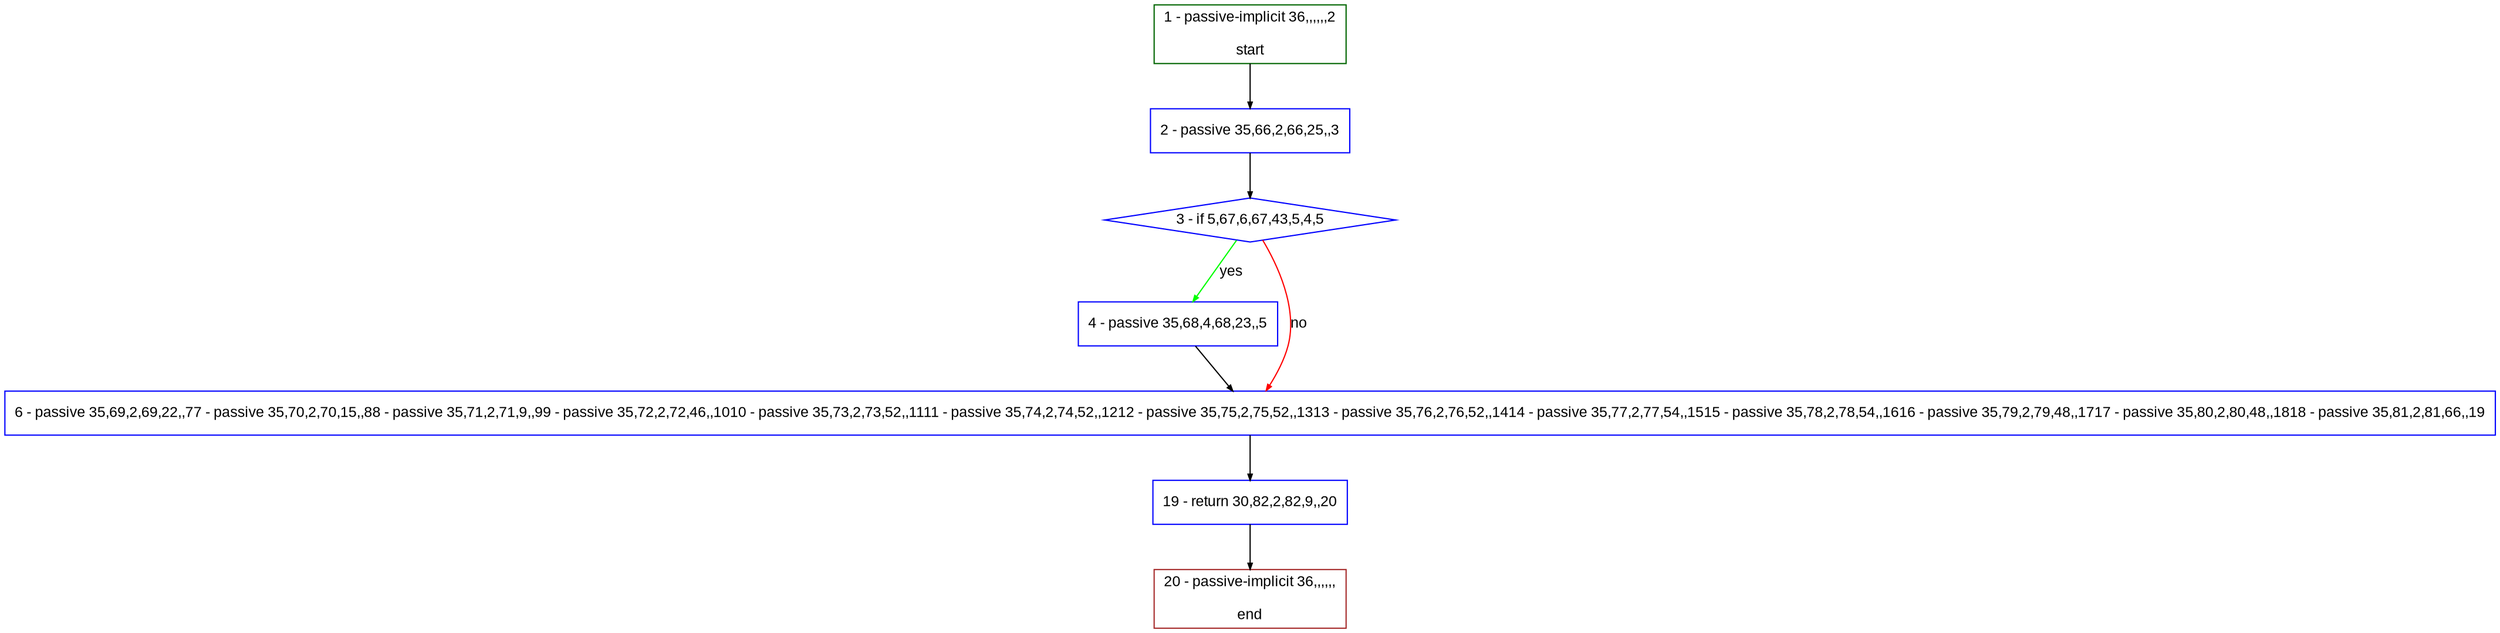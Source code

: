 digraph "" {
  graph [pack="true", label="", fontsize="12", packmode="clust", fontname="Arial", fillcolor="#FFFFCC", bgcolor="white", style="rounded,filled", compound="true"];
  node [node_initialized="no", label="", color="grey", fontsize="12", fillcolor="white", fontname="Arial", style="filled", shape="rectangle", compound="true", fixedsize="false"];
  edge [fontcolor="black", arrowhead="normal", arrowtail="none", arrowsize="0.5", ltail="", label="", color="black", fontsize="12", lhead="", fontname="Arial", dir="forward", compound="true"];
  __N1 [label="2 - passive 35,66,2,66,25,,3", color="#0000ff", fillcolor="#ffffff", style="filled", shape="box"];
  __N2 [label="1 - passive-implicit 36,,,,,,2\n\nstart", color="#006400", fillcolor="#ffffff", style="filled", shape="box"];
  __N3 [label="3 - if 5,67,6,67,43,5,4,5", color="#0000ff", fillcolor="#ffffff", style="filled", shape="diamond"];
  __N4 [label="4 - passive 35,68,4,68,23,,5", color="#0000ff", fillcolor="#ffffff", style="filled", shape="box"];
  __N5 [label="6 - passive 35,69,2,69,22,,77 - passive 35,70,2,70,15,,88 - passive 35,71,2,71,9,,99 - passive 35,72,2,72,46,,1010 - passive 35,73,2,73,52,,1111 - passive 35,74,2,74,52,,1212 - passive 35,75,2,75,52,,1313 - passive 35,76,2,76,52,,1414 - passive 35,77,2,77,54,,1515 - passive 35,78,2,78,54,,1616 - passive 35,79,2,79,48,,1717 - passive 35,80,2,80,48,,1818 - passive 35,81,2,81,66,,19", color="#0000ff", fillcolor="#ffffff", style="filled", shape="box"];
  __N6 [label="19 - return 30,82,2,82,9,,20", color="#0000ff", fillcolor="#ffffff", style="filled", shape="box"];
  __N7 [label="20 - passive-implicit 36,,,,,,\n\nend", color="#a52a2a", fillcolor="#ffffff", style="filled", shape="box"];
  __N2 -> __N1 [arrowhead="normal", arrowtail="none", color="#000000", label="", dir="forward"];
  __N1 -> __N3 [arrowhead="normal", arrowtail="none", color="#000000", label="", dir="forward"];
  __N3 -> __N4 [arrowhead="normal", arrowtail="none", color="#00ff00", label="yes", dir="forward"];
  __N3 -> __N5 [arrowhead="normal", arrowtail="none", color="#ff0000", label="no", dir="forward"];
  __N4 -> __N5 [arrowhead="normal", arrowtail="none", color="#000000", label="", dir="forward"];
  __N5 -> __N6 [arrowhead="normal", arrowtail="none", color="#000000", label="", dir="forward"];
  __N6 -> __N7 [arrowhead="normal", arrowtail="none", color="#000000", label="", dir="forward"];
}
